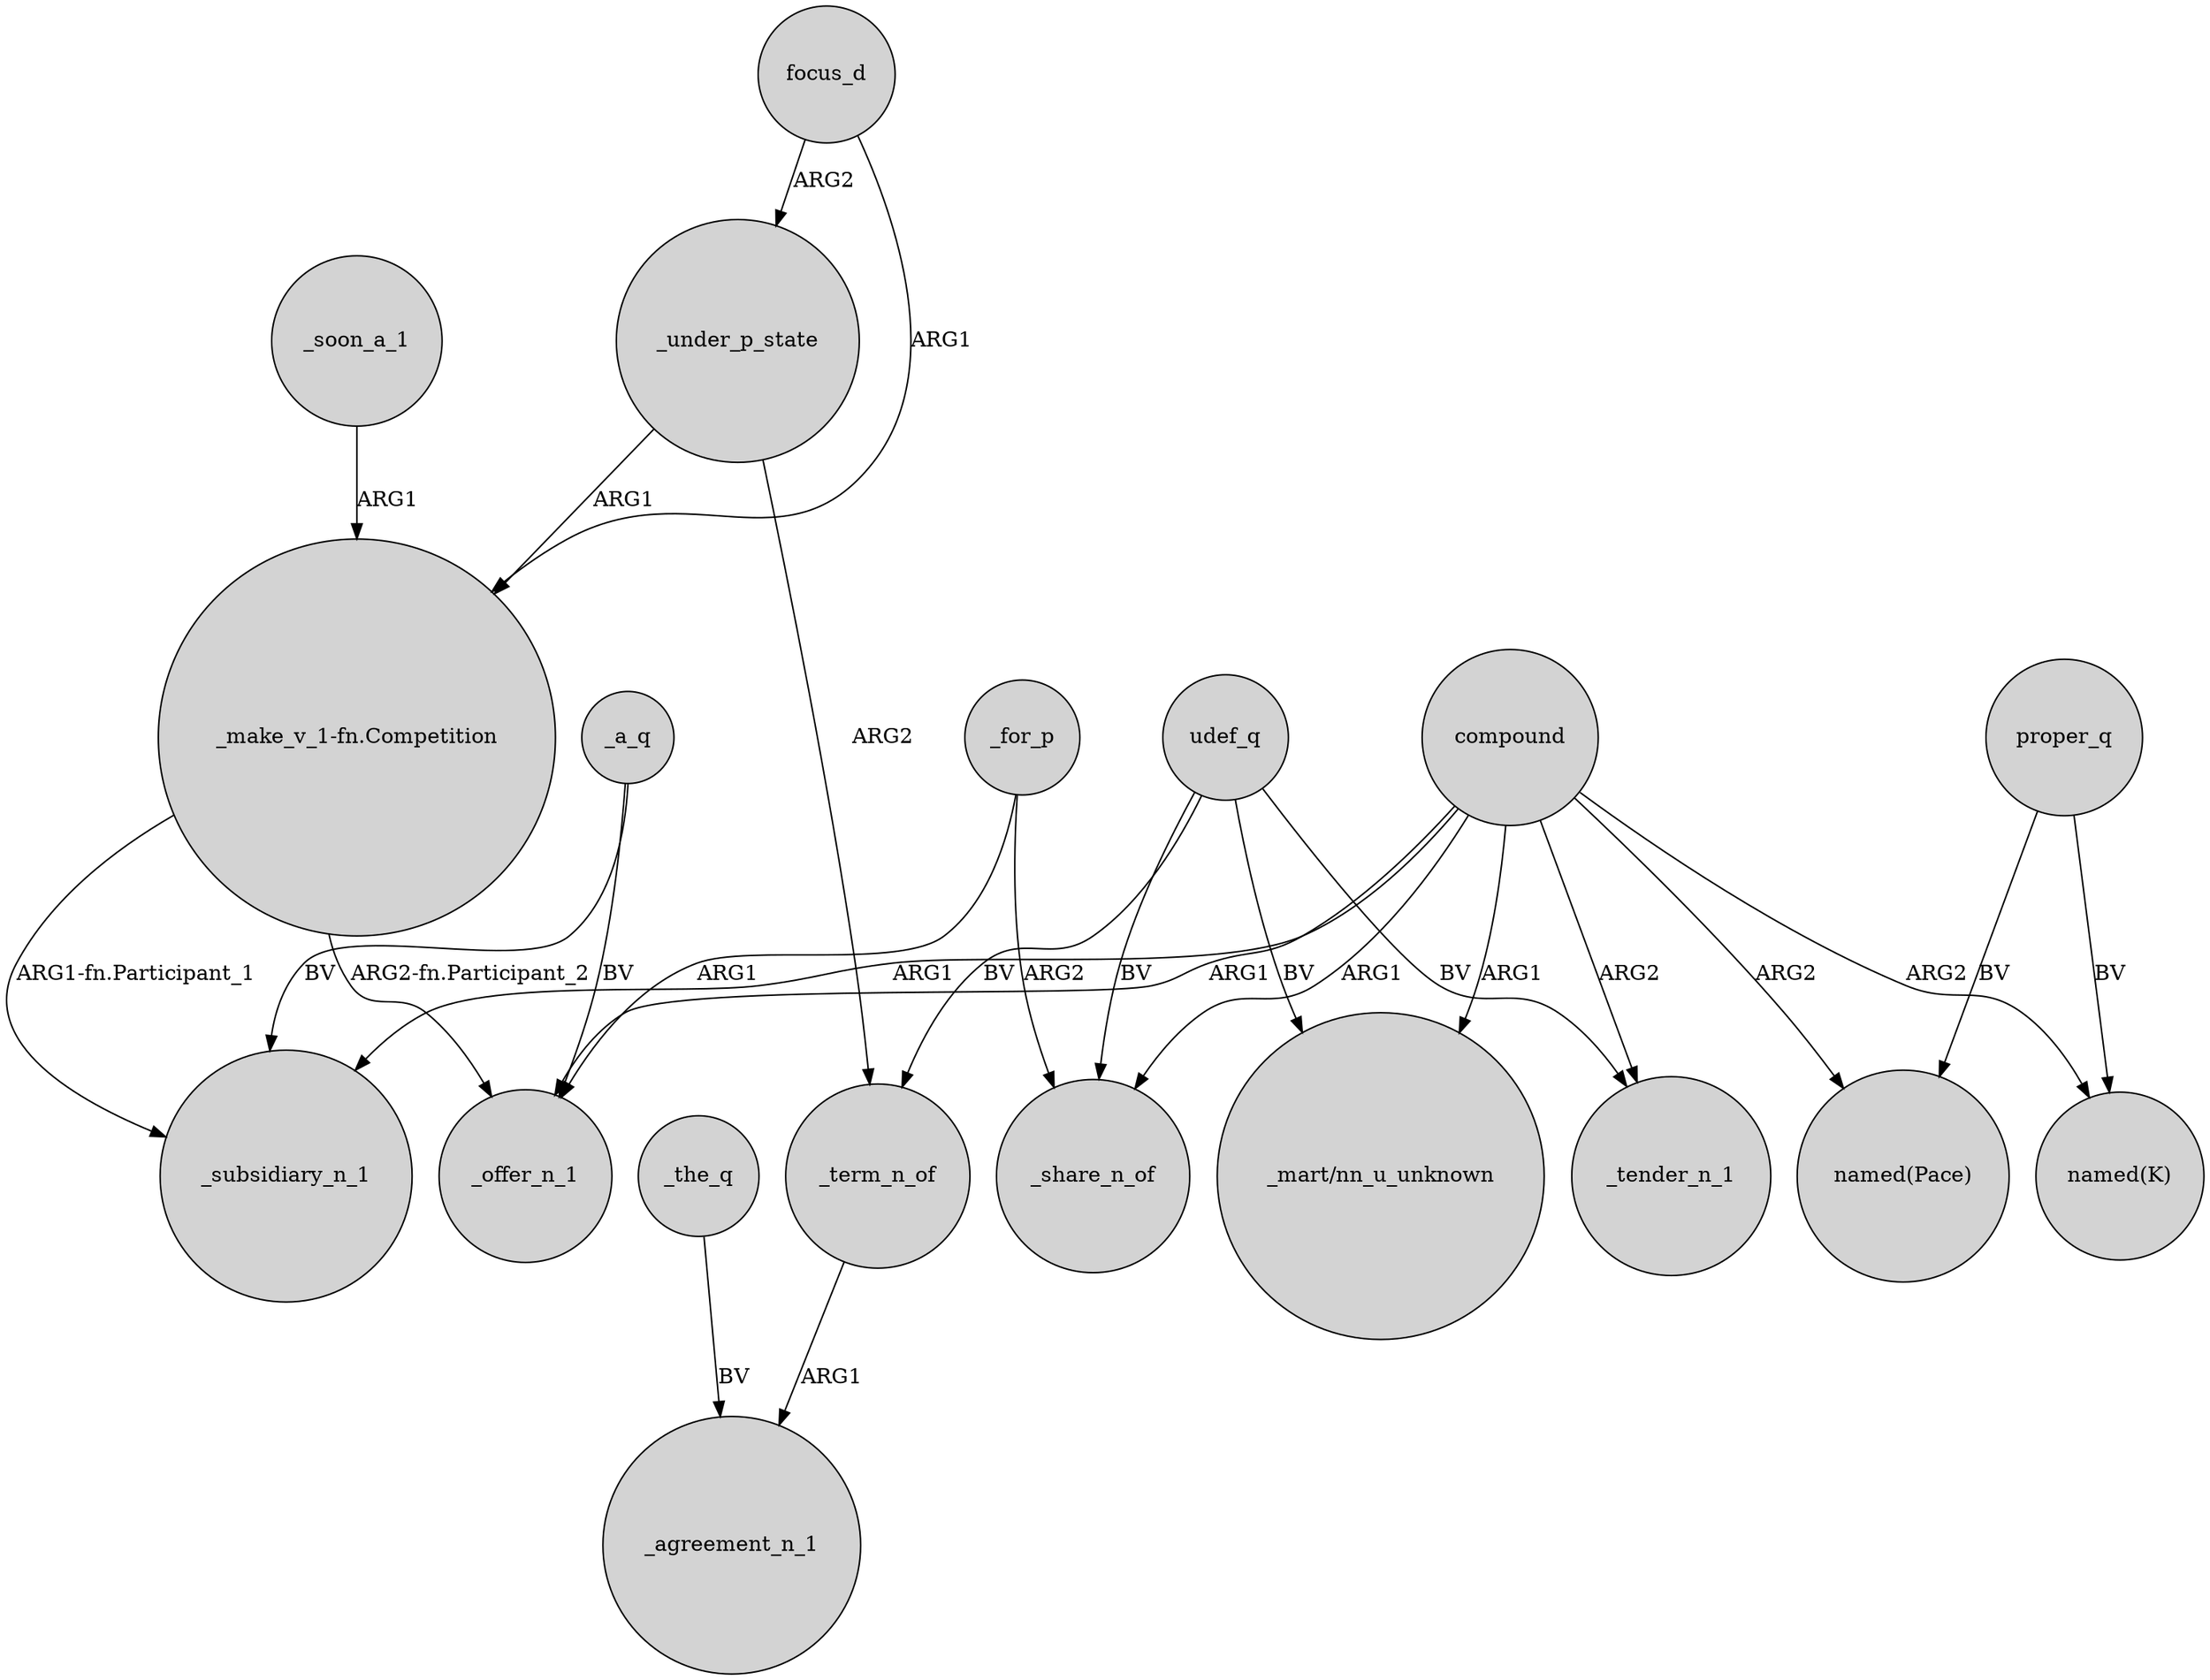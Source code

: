 digraph {
	node [shape=circle style=filled]
	_soon_a_1 -> "_make_v_1-fn.Competition" [label=ARG1]
	_the_q -> _agreement_n_1 [label=BV]
	udef_q -> _term_n_of [label=BV]
	focus_d -> "_make_v_1-fn.Competition" [label=ARG1]
	_for_p -> _offer_n_1 [label=ARG1]
	_for_p -> _share_n_of [label=ARG2]
	_a_q -> _subsidiary_n_1 [label=BV]
	compound -> _share_n_of [label=ARG1]
	_under_p_state -> _term_n_of [label=ARG2]
	proper_q -> "named(Pace)" [label=BV]
	compound -> _offer_n_1 [label=ARG1]
	proper_q -> "named(K)" [label=BV]
	"_make_v_1-fn.Competition" -> _offer_n_1 [label="ARG2-fn.Participant_2"]
	_under_p_state -> "_make_v_1-fn.Competition" [label=ARG1]
	udef_q -> _tender_n_1 [label=BV]
	_term_n_of -> _agreement_n_1 [label=ARG1]
	udef_q -> "_mart/nn_u_unknown" [label=BV]
	compound -> _tender_n_1 [label=ARG2]
	udef_q -> _share_n_of [label=BV]
	"_make_v_1-fn.Competition" -> _subsidiary_n_1 [label="ARG1-fn.Participant_1"]
	focus_d -> _under_p_state [label=ARG2]
	_a_q -> _offer_n_1 [label=BV]
	compound -> _subsidiary_n_1 [label=ARG1]
	compound -> "named(K)" [label=ARG2]
	compound -> "_mart/nn_u_unknown" [label=ARG1]
	compound -> "named(Pace)" [label=ARG2]
}
